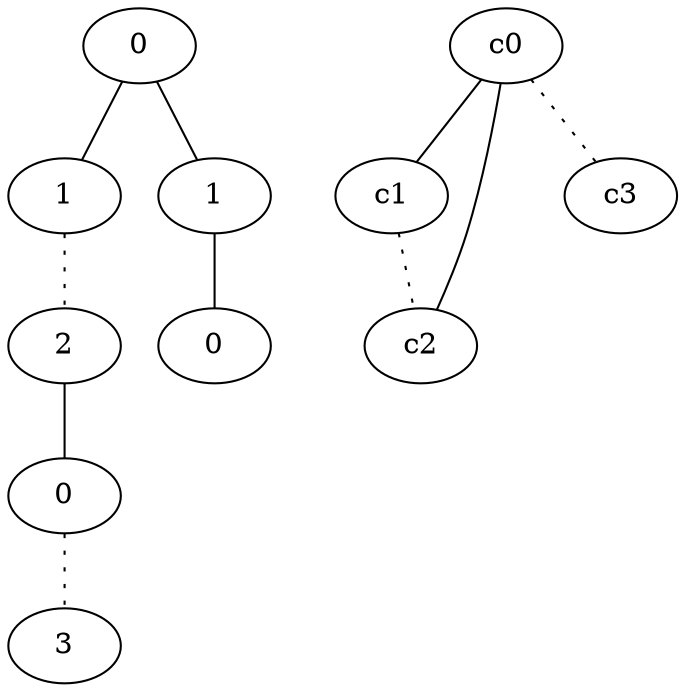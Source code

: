 graph {
a0[label=0];
a1[label=1];
a2[label=2];
a3[label=0];
a4[label=3];
a5[label=1];
a6[label=0];
a0 -- a1;
a0 -- a5;
a1 -- a2 [style=dotted];
a2 -- a3;
a3 -- a4 [style=dotted];
a5 -- a6;
c0 -- c1;
c0 -- c2;
c0 -- c3 [style=dotted];
c1 -- c2 [style=dotted];
}
